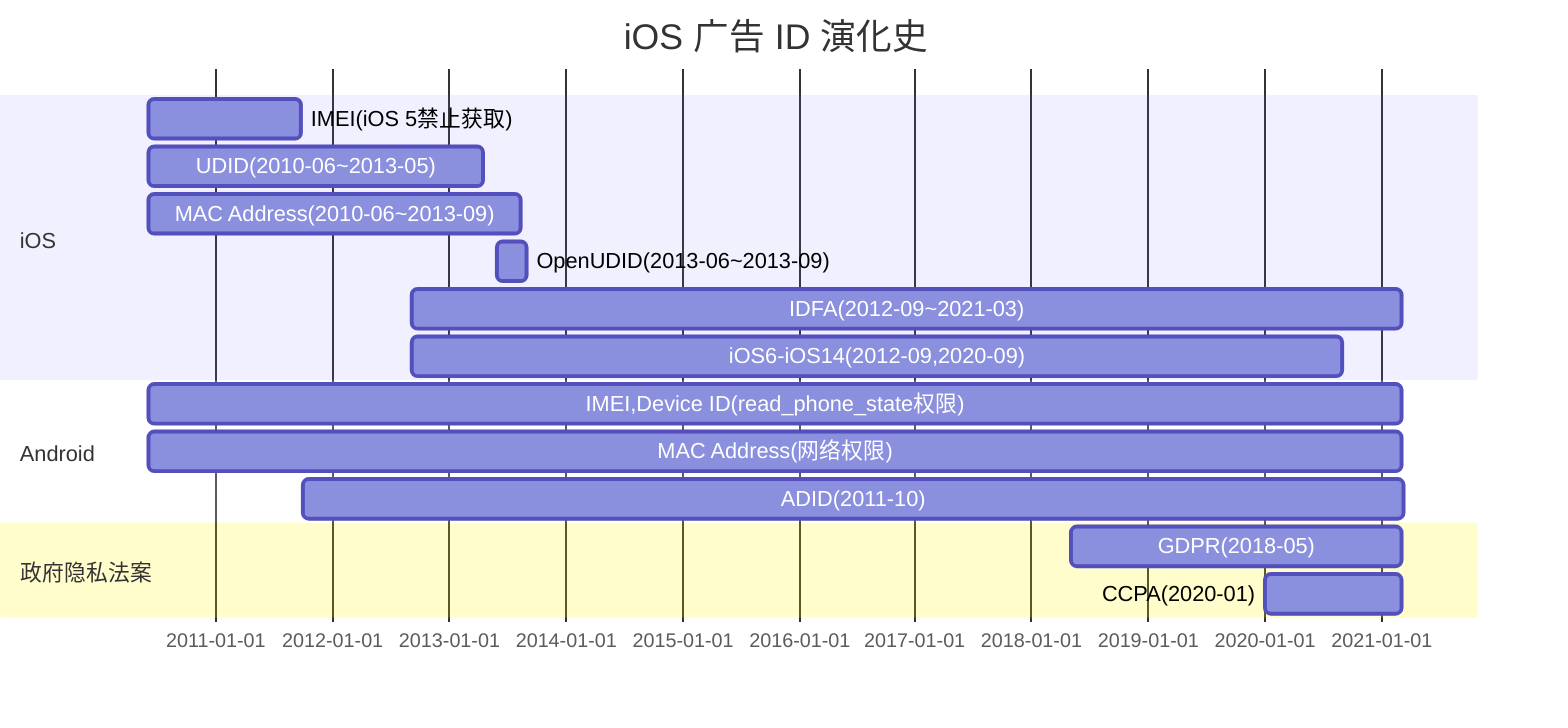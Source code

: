 gantt
    title iOS 广告 ID 演化史
    dateFormat  YYYY-MM

    section iOS
    IMEI(iOS 5禁止获取)   :imei, 2010-06, 480d
    UDID(2010-06~2013-05)   :udid, 2010-06,1050d 
    MAC Address(2010-06~2013-09)    :after udid, 2010-06, 1170d
    OpenUDID(2013-06~2013-09)   :after udid, 2013-06, 90d
    IDFA(2012-09~2021-03)     :after udid, 2012-09, 3110d
    iOS6-iOS14(2012-09,2020-09)  :2012-09, 2920d

    section Android
    IMEI,Device ID(read_phone_state权限)   :imei, 2010-06,3930d 
    MAC Address(网络权限):    mac, 2010-06, 3930d
    ADID(2011-10)   :adid, 2011-10,3450d 

    section 政府隐私法案
    GDPR(2018-05)    :2018-05, 1040d
    CCPA(2020-01)    :2020-01, 430d